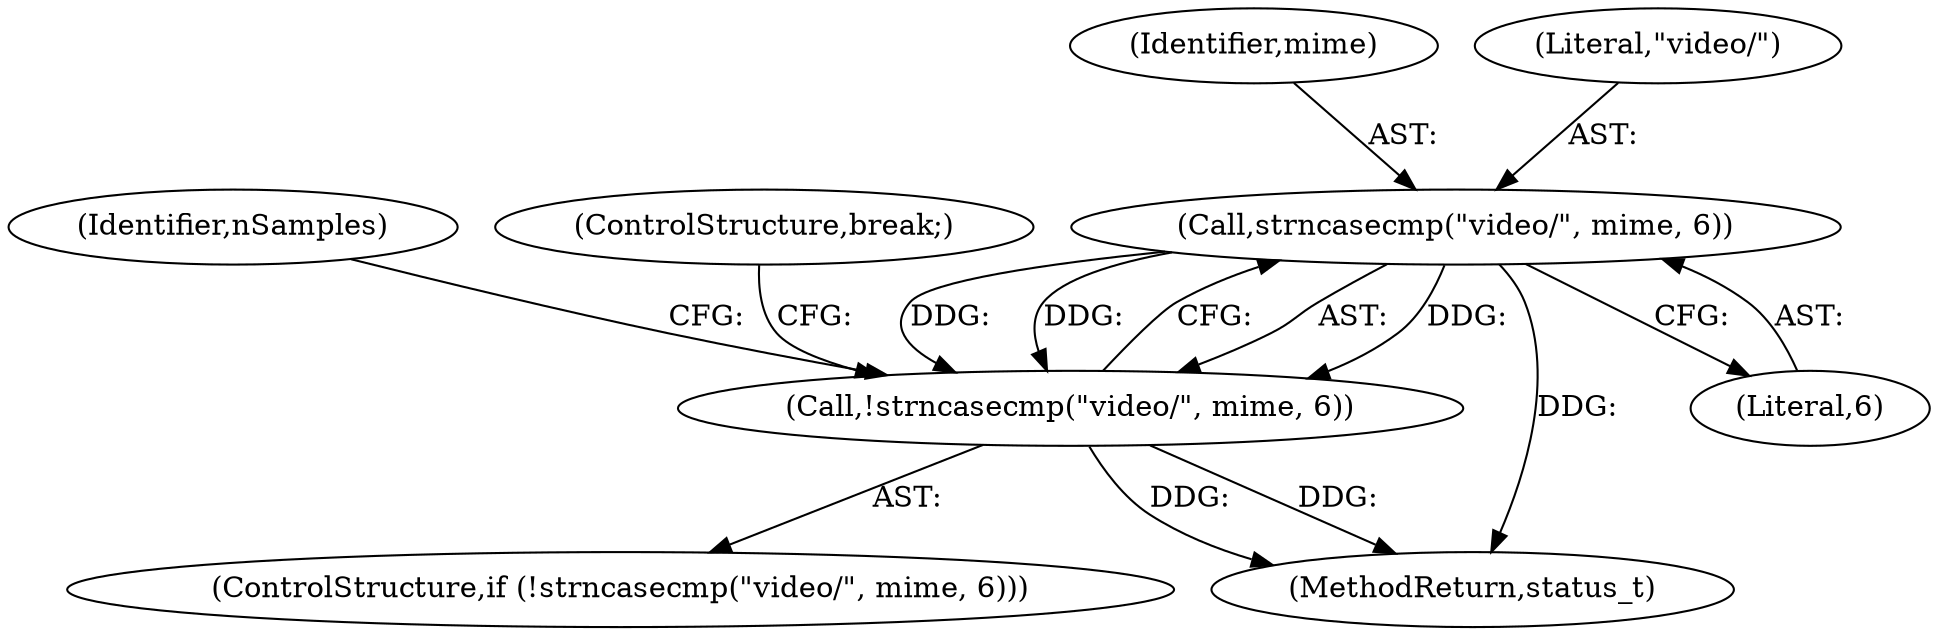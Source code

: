 digraph "0_Android_463a6f807e187828442949d1924e143cf07778c6@pointer" {
"1001916" [label="(Call,strncasecmp(\"video/\", mime, 6))"];
"1001915" [label="(Call,!strncasecmp(\"video/\", mime, 6))"];
"1001918" [label="(Identifier,mime)"];
"1001917" [label="(Literal,\"video/\")"];
"1001916" [label="(Call,strncasecmp(\"video/\", mime, 6))"];
"1002918" [label="(MethodReturn,status_t)"];
"1001919" [label="(Literal,6)"];
"1001923" [label="(Identifier,nSamples)"];
"1001941" [label="(ControlStructure,break;)"];
"1001915" [label="(Call,!strncasecmp(\"video/\", mime, 6))"];
"1001914" [label="(ControlStructure,if (!strncasecmp(\"video/\", mime, 6)))"];
"1001916" -> "1001915"  [label="AST: "];
"1001916" -> "1001919"  [label="CFG: "];
"1001917" -> "1001916"  [label="AST: "];
"1001918" -> "1001916"  [label="AST: "];
"1001919" -> "1001916"  [label="AST: "];
"1001915" -> "1001916"  [label="CFG: "];
"1001916" -> "1002918"  [label="DDG: "];
"1001916" -> "1001915"  [label="DDG: "];
"1001916" -> "1001915"  [label="DDG: "];
"1001916" -> "1001915"  [label="DDG: "];
"1001915" -> "1001914"  [label="AST: "];
"1001923" -> "1001915"  [label="CFG: "];
"1001941" -> "1001915"  [label="CFG: "];
"1001915" -> "1002918"  [label="DDG: "];
"1001915" -> "1002918"  [label="DDG: "];
}
